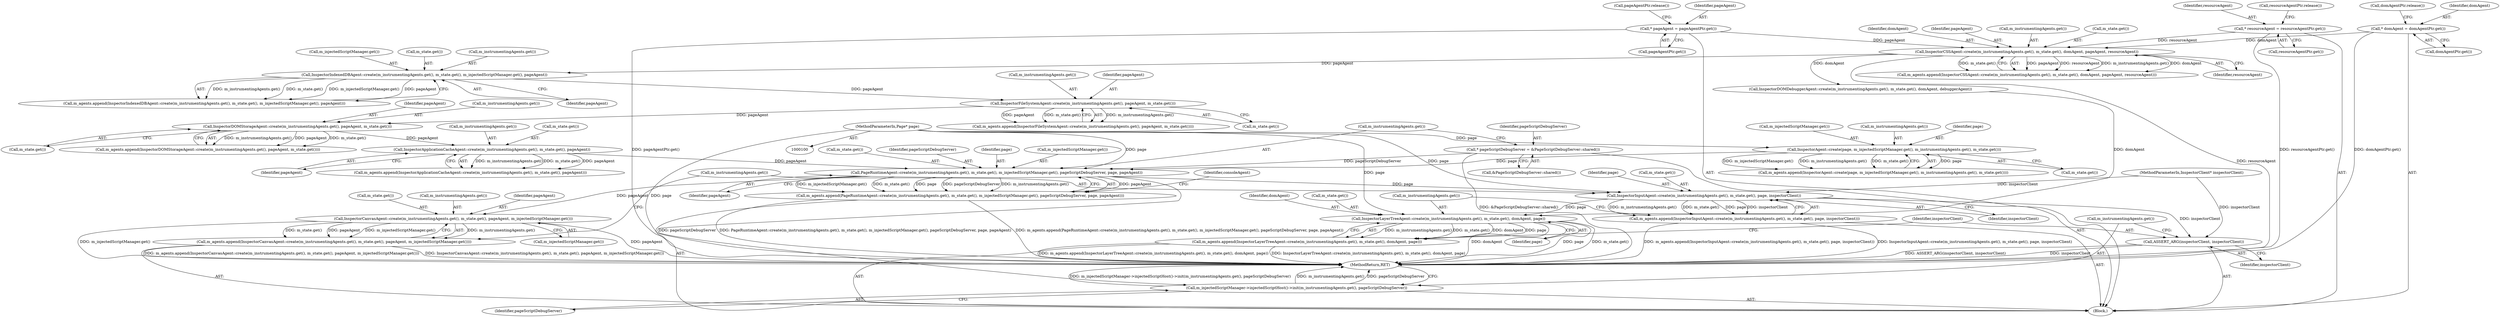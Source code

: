 digraph "0_Chrome_d4cd2b2c0953ad7e9fa988c234eb9361be80fe81@API" {
"1000181" [label="(Call,PageRuntimeAgent::create(m_instrumentingAgents.get(), m_state.get(), m_injectedScriptManager.get(), pageScriptDebugServer, page, pageAgent))"];
"1000176" [label="(Call,* pageScriptDebugServer = &PageScriptDebugServer::shared())"];
"1000105" [label="(Call,InspectorAgent::create(page, m_injectedScriptManager.get(), m_instrumentingAgents.get(), m_state.get()))"];
"1000101" [label="(MethodParameterIn,Page* page)"];
"1000171" [label="(Call,InspectorApplicationCacheAgent::create(m_instrumentingAgents.get(), m_state.get(), pageAgent))"];
"1000154" [label="(Call,InspectorDOMStorageAgent::create(m_instrumentingAgents.get(), pageAgent, m_state.get()))"];
"1000149" [label="(Call,InspectorFileSystemAgent::create(m_instrumentingAgents.get(), pageAgent, m_state.get()))"];
"1000143" [label="(Call,InspectorIndexedDBAgent::create(m_instrumentingAgents.get(), m_state.get(), m_injectedScriptManager.get(), pageAgent))"];
"1000132" [label="(Call,InspectorCSSAgent::create(m_instrumentingAgents.get(), m_state.get(), domAgent, pageAgent, resourceAgent))"];
"1000119" [label="(Call,* domAgent = domAgentPtr.get())"];
"1000112" [label="(Call,* pageAgent = pageAgentPtr.get())"];
"1000126" [label="(Call,* resourceAgent = resourceAgentPtr.get())"];
"1000180" [label="(Call,m_agents.append(PageRuntimeAgent::create(m_instrumentingAgents.get(), m_state.get(), m_injectedScriptManager.get(), pageScriptDebugServer, page, pageAgent)))"];
"1000224" [label="(Call,InspectorCanvasAgent::create(m_instrumentingAgents.get(), m_state.get(), pageAgent, m_injectedScriptManager.get()))"];
"1000223" [label="(Call,m_agents.append(InspectorCanvasAgent::create(m_instrumentingAgents.get(), m_state.get(), pageAgent, m_injectedScriptManager.get())))"];
"1000230" [label="(Call,InspectorInputAgent::create(m_instrumentingAgents.get(), m_state.get(), page, inspectorClient))"];
"1000229" [label="(Call,m_agents.append(InspectorInputAgent::create(m_instrumentingAgents.get(), m_state.get(), page, inspectorClient)))"];
"1000236" [label="(Call,InspectorLayerTreeAgent::create(m_instrumentingAgents.get(), m_state.get(), domAgent, page))"];
"1000235" [label="(Call,m_agents.append(InspectorLayerTreeAgent::create(m_instrumentingAgents.get(), m_state.get(), domAgent, page)))"];
"1000241" [label="(Call,ASSERT_ARG(inspectorClient, inspectorClient))"];
"1000244" [label="(Call,m_injectedScriptManager->injectedScriptHost()->init(m_instrumentingAgents.get(), pageScriptDebugServer))"];
"1000224" [label="(Call,InspectorCanvasAgent::create(m_instrumentingAgents.get(), m_state.get(), pageAgent, m_injectedScriptManager.get()))"];
"1000133" [label="(Call,m_instrumentingAgents.get())"];
"1000227" [label="(Identifier,pageAgent)"];
"1000177" [label="(Identifier,pageScriptDebugServer)"];
"1000241" [label="(Call,ASSERT_ARG(inspectorClient, inspectorClient))"];
"1000226" [label="(Call,m_state.get())"];
"1000137" [label="(Identifier,resourceAgent)"];
"1000134" [label="(Call,m_state.get())"];
"1000203" [label="(Call,InspectorDOMDebuggerAgent::create(m_instrumentingAgents.get(), m_state.get(), domAgent, debuggerAgent))"];
"1000187" [label="(Identifier,pageAgent)"];
"1000183" [label="(Call,m_state.get())"];
"1000127" [label="(Identifier,resourceAgent)"];
"1000233" [label="(Identifier,page)"];
"1000135" [label="(Identifier,domAgent)"];
"1000180" [label="(Call,m_agents.append(PageRuntimeAgent::create(m_instrumentingAgents.get(), m_state.get(), m_injectedScriptManager.get(), pageScriptDebugServer, page, pageAgent)))"];
"1000109" [label="(Call,m_state.get())"];
"1000132" [label="(Call,InspectorCSSAgent::create(m_instrumentingAgents.get(), m_state.get(), domAgent, pageAgent, resourceAgent))"];
"1000225" [label="(Call,m_instrumentingAgents.get())"];
"1000172" [label="(Call,m_instrumentingAgents.get())"];
"1000246" [label="(Identifier,pageScriptDebugServer)"];
"1000181" [label="(Call,PageRuntimeAgent::create(m_instrumentingAgents.get(), m_state.get(), m_injectedScriptManager.get(), pageScriptDebugServer, page, pageAgent))"];
"1000131" [label="(Call,m_agents.append(InspectorCSSAgent::create(m_instrumentingAgents.get(), m_state.get(), domAgent, pageAgent, resourceAgent)))"];
"1000185" [label="(Identifier,pageScriptDebugServer)"];
"1000173" [label="(Call,m_state.get())"];
"1000116" [label="(Call,pageAgentPtr.release())"];
"1000123" [label="(Call,domAgentPtr.release())"];
"1000152" [label="(Call,m_state.get())"];
"1000119" [label="(Call,* domAgent = domAgentPtr.get())"];
"1000230" [label="(Call,InspectorInputAgent::create(m_instrumentingAgents.get(), m_state.get(), page, inspectorClient))"];
"1000191" [label="(Identifier,consoleAgent)"];
"1000120" [label="(Identifier,domAgent)"];
"1000105" [label="(Call,InspectorAgent::create(page, m_injectedScriptManager.get(), m_instrumentingAgents.get(), m_state.get()))"];
"1000157" [label="(Call,m_state.get())"];
"1000144" [label="(Call,m_instrumentingAgents.get())"];
"1000229" [label="(Call,m_agents.append(InspectorInputAgent::create(m_instrumentingAgents.get(), m_state.get(), page, inspectorClient)))"];
"1000107" [label="(Call,m_injectedScriptManager.get())"];
"1000235" [label="(Call,m_agents.append(InspectorLayerTreeAgent::create(m_instrumentingAgents.get(), m_state.get(), domAgent, page)))"];
"1000245" [label="(Call,m_instrumentingAgents.get())"];
"1000242" [label="(Identifier,inspectorClient)"];
"1000148" [label="(Call,m_agents.append(InspectorFileSystemAgent::create(m_instrumentingAgents.get(), pageAgent, m_state.get())))"];
"1000228" [label="(Call,m_injectedScriptManager.get())"];
"1000102" [label="(MethodParameterIn,InspectorClient* inspectorClient)"];
"1000153" [label="(Call,m_agents.append(InspectorDOMStorageAgent::create(m_instrumentingAgents.get(), pageAgent, m_state.get())))"];
"1000232" [label="(Call,m_state.get())"];
"1000154" [label="(Call,InspectorDOMStorageAgent::create(m_instrumentingAgents.get(), pageAgent, m_state.get()))"];
"1000104" [label="(Call,m_agents.append(InspectorAgent::create(page, m_injectedScriptManager.get(), m_instrumentingAgents.get(), m_state.get())))"];
"1000151" [label="(Identifier,pageAgent)"];
"1000143" [label="(Call,InspectorIndexedDBAgent::create(m_instrumentingAgents.get(), m_state.get(), m_injectedScriptManager.get(), pageAgent))"];
"1000114" [label="(Call,pageAgentPtr.get())"];
"1000186" [label="(Identifier,page)"];
"1000184" [label="(Call,m_injectedScriptManager.get())"];
"1000155" [label="(Call,m_instrumentingAgents.get())"];
"1000142" [label="(Call,m_agents.append(InspectorIndexedDBAgent::create(m_instrumentingAgents.get(), m_state.get(), m_injectedScriptManager.get(), pageAgent)))"];
"1000240" [label="(Identifier,page)"];
"1000234" [label="(Identifier,inspectorClient)"];
"1000108" [label="(Call,m_instrumentingAgents.get())"];
"1000126" [label="(Call,* resourceAgent = resourceAgentPtr.get())"];
"1000244" [label="(Call,m_injectedScriptManager->injectedScriptHost()->init(m_instrumentingAgents.get(), pageScriptDebugServer))"];
"1000176" [label="(Call,* pageScriptDebugServer = &PageScriptDebugServer::shared())"];
"1000170" [label="(Call,m_agents.append(InspectorApplicationCacheAgent::create(m_instrumentingAgents.get(), m_state.get(), pageAgent)))"];
"1000146" [label="(Call,m_injectedScriptManager.get())"];
"1000121" [label="(Call,domAgentPtr.get())"];
"1000112" [label="(Call,* pageAgent = pageAgentPtr.get())"];
"1000101" [label="(MethodParameterIn,Page* page)"];
"1000149" [label="(Call,InspectorFileSystemAgent::create(m_instrumentingAgents.get(), pageAgent, m_state.get()))"];
"1000238" [label="(Call,m_state.get())"];
"1000223" [label="(Call,m_agents.append(InspectorCanvasAgent::create(m_instrumentingAgents.get(), m_state.get(), pageAgent, m_injectedScriptManager.get())))"];
"1000147" [label="(Identifier,pageAgent)"];
"1000156" [label="(Identifier,pageAgent)"];
"1000239" [label="(Identifier,domAgent)"];
"1000128" [label="(Call,resourceAgentPtr.get())"];
"1000150" [label="(Call,m_instrumentingAgents.get())"];
"1000247" [label="(MethodReturn,RET)"];
"1000182" [label="(Call,m_instrumentingAgents.get())"];
"1000174" [label="(Identifier,pageAgent)"];
"1000145" [label="(Call,m_state.get())"];
"1000171" [label="(Call,InspectorApplicationCacheAgent::create(m_instrumentingAgents.get(), m_state.get(), pageAgent))"];
"1000178" [label="(Call,&PageScriptDebugServer::shared())"];
"1000130" [label="(Call,resourceAgentPtr.release())"];
"1000236" [label="(Call,InspectorLayerTreeAgent::create(m_instrumentingAgents.get(), m_state.get(), domAgent, page))"];
"1000103" [label="(Block,)"];
"1000106" [label="(Identifier,page)"];
"1000231" [label="(Call,m_instrumentingAgents.get())"];
"1000237" [label="(Call,m_instrumentingAgents.get())"];
"1000113" [label="(Identifier,pageAgent)"];
"1000243" [label="(Identifier,inspectorClient)"];
"1000136" [label="(Identifier,pageAgent)"];
"1000181" -> "1000180"  [label="AST: "];
"1000181" -> "1000187"  [label="CFG: "];
"1000182" -> "1000181"  [label="AST: "];
"1000183" -> "1000181"  [label="AST: "];
"1000184" -> "1000181"  [label="AST: "];
"1000185" -> "1000181"  [label="AST: "];
"1000186" -> "1000181"  [label="AST: "];
"1000187" -> "1000181"  [label="AST: "];
"1000180" -> "1000181"  [label="CFG: "];
"1000181" -> "1000180"  [label="DDG: pageAgent"];
"1000181" -> "1000180"  [label="DDG: m_injectedScriptManager.get()"];
"1000181" -> "1000180"  [label="DDG: m_state.get()"];
"1000181" -> "1000180"  [label="DDG: page"];
"1000181" -> "1000180"  [label="DDG: pageScriptDebugServer"];
"1000181" -> "1000180"  [label="DDG: m_instrumentingAgents.get()"];
"1000176" -> "1000181"  [label="DDG: pageScriptDebugServer"];
"1000105" -> "1000181"  [label="DDG: page"];
"1000101" -> "1000181"  [label="DDG: page"];
"1000171" -> "1000181"  [label="DDG: pageAgent"];
"1000181" -> "1000224"  [label="DDG: pageAgent"];
"1000181" -> "1000230"  [label="DDG: page"];
"1000181" -> "1000244"  [label="DDG: pageScriptDebugServer"];
"1000176" -> "1000103"  [label="AST: "];
"1000176" -> "1000178"  [label="CFG: "];
"1000177" -> "1000176"  [label="AST: "];
"1000178" -> "1000176"  [label="AST: "];
"1000182" -> "1000176"  [label="CFG: "];
"1000176" -> "1000247"  [label="DDG: &PageScriptDebugServer::shared()"];
"1000105" -> "1000104"  [label="AST: "];
"1000105" -> "1000109"  [label="CFG: "];
"1000106" -> "1000105"  [label="AST: "];
"1000107" -> "1000105"  [label="AST: "];
"1000108" -> "1000105"  [label="AST: "];
"1000109" -> "1000105"  [label="AST: "];
"1000104" -> "1000105"  [label="CFG: "];
"1000105" -> "1000104"  [label="DDG: page"];
"1000105" -> "1000104"  [label="DDG: m_injectedScriptManager.get()"];
"1000105" -> "1000104"  [label="DDG: m_instrumentingAgents.get()"];
"1000105" -> "1000104"  [label="DDG: m_state.get()"];
"1000101" -> "1000105"  [label="DDG: page"];
"1000101" -> "1000100"  [label="AST: "];
"1000101" -> "1000247"  [label="DDG: page"];
"1000101" -> "1000230"  [label="DDG: page"];
"1000101" -> "1000236"  [label="DDG: page"];
"1000171" -> "1000170"  [label="AST: "];
"1000171" -> "1000174"  [label="CFG: "];
"1000172" -> "1000171"  [label="AST: "];
"1000173" -> "1000171"  [label="AST: "];
"1000174" -> "1000171"  [label="AST: "];
"1000170" -> "1000171"  [label="CFG: "];
"1000171" -> "1000170"  [label="DDG: m_instrumentingAgents.get()"];
"1000171" -> "1000170"  [label="DDG: m_state.get()"];
"1000171" -> "1000170"  [label="DDG: pageAgent"];
"1000154" -> "1000171"  [label="DDG: pageAgent"];
"1000154" -> "1000153"  [label="AST: "];
"1000154" -> "1000157"  [label="CFG: "];
"1000155" -> "1000154"  [label="AST: "];
"1000156" -> "1000154"  [label="AST: "];
"1000157" -> "1000154"  [label="AST: "];
"1000153" -> "1000154"  [label="CFG: "];
"1000154" -> "1000153"  [label="DDG: m_instrumentingAgents.get()"];
"1000154" -> "1000153"  [label="DDG: pageAgent"];
"1000154" -> "1000153"  [label="DDG: m_state.get()"];
"1000149" -> "1000154"  [label="DDG: pageAgent"];
"1000149" -> "1000148"  [label="AST: "];
"1000149" -> "1000152"  [label="CFG: "];
"1000150" -> "1000149"  [label="AST: "];
"1000151" -> "1000149"  [label="AST: "];
"1000152" -> "1000149"  [label="AST: "];
"1000148" -> "1000149"  [label="CFG: "];
"1000149" -> "1000148"  [label="DDG: m_instrumentingAgents.get()"];
"1000149" -> "1000148"  [label="DDG: pageAgent"];
"1000149" -> "1000148"  [label="DDG: m_state.get()"];
"1000143" -> "1000149"  [label="DDG: pageAgent"];
"1000143" -> "1000142"  [label="AST: "];
"1000143" -> "1000147"  [label="CFG: "];
"1000144" -> "1000143"  [label="AST: "];
"1000145" -> "1000143"  [label="AST: "];
"1000146" -> "1000143"  [label="AST: "];
"1000147" -> "1000143"  [label="AST: "];
"1000142" -> "1000143"  [label="CFG: "];
"1000143" -> "1000142"  [label="DDG: m_instrumentingAgents.get()"];
"1000143" -> "1000142"  [label="DDG: m_state.get()"];
"1000143" -> "1000142"  [label="DDG: m_injectedScriptManager.get()"];
"1000143" -> "1000142"  [label="DDG: pageAgent"];
"1000132" -> "1000143"  [label="DDG: pageAgent"];
"1000132" -> "1000131"  [label="AST: "];
"1000132" -> "1000137"  [label="CFG: "];
"1000133" -> "1000132"  [label="AST: "];
"1000134" -> "1000132"  [label="AST: "];
"1000135" -> "1000132"  [label="AST: "];
"1000136" -> "1000132"  [label="AST: "];
"1000137" -> "1000132"  [label="AST: "];
"1000131" -> "1000132"  [label="CFG: "];
"1000132" -> "1000247"  [label="DDG: resourceAgent"];
"1000132" -> "1000131"  [label="DDG: pageAgent"];
"1000132" -> "1000131"  [label="DDG: resourceAgent"];
"1000132" -> "1000131"  [label="DDG: m_instrumentingAgents.get()"];
"1000132" -> "1000131"  [label="DDG: domAgent"];
"1000132" -> "1000131"  [label="DDG: m_state.get()"];
"1000119" -> "1000132"  [label="DDG: domAgent"];
"1000112" -> "1000132"  [label="DDG: pageAgent"];
"1000126" -> "1000132"  [label="DDG: resourceAgent"];
"1000132" -> "1000203"  [label="DDG: domAgent"];
"1000119" -> "1000103"  [label="AST: "];
"1000119" -> "1000121"  [label="CFG: "];
"1000120" -> "1000119"  [label="AST: "];
"1000121" -> "1000119"  [label="AST: "];
"1000123" -> "1000119"  [label="CFG: "];
"1000119" -> "1000247"  [label="DDG: domAgentPtr.get()"];
"1000112" -> "1000103"  [label="AST: "];
"1000112" -> "1000114"  [label="CFG: "];
"1000113" -> "1000112"  [label="AST: "];
"1000114" -> "1000112"  [label="AST: "];
"1000116" -> "1000112"  [label="CFG: "];
"1000112" -> "1000247"  [label="DDG: pageAgentPtr.get()"];
"1000126" -> "1000103"  [label="AST: "];
"1000126" -> "1000128"  [label="CFG: "];
"1000127" -> "1000126"  [label="AST: "];
"1000128" -> "1000126"  [label="AST: "];
"1000130" -> "1000126"  [label="CFG: "];
"1000126" -> "1000247"  [label="DDG: resourceAgentPtr.get()"];
"1000180" -> "1000103"  [label="AST: "];
"1000191" -> "1000180"  [label="CFG: "];
"1000180" -> "1000247"  [label="DDG: PageRuntimeAgent::create(m_instrumentingAgents.get(), m_state.get(), m_injectedScriptManager.get(), pageScriptDebugServer, page, pageAgent)"];
"1000180" -> "1000247"  [label="DDG: m_agents.append(PageRuntimeAgent::create(m_instrumentingAgents.get(), m_state.get(), m_injectedScriptManager.get(), pageScriptDebugServer, page, pageAgent))"];
"1000224" -> "1000223"  [label="AST: "];
"1000224" -> "1000228"  [label="CFG: "];
"1000225" -> "1000224"  [label="AST: "];
"1000226" -> "1000224"  [label="AST: "];
"1000227" -> "1000224"  [label="AST: "];
"1000228" -> "1000224"  [label="AST: "];
"1000223" -> "1000224"  [label="CFG: "];
"1000224" -> "1000247"  [label="DDG: pageAgent"];
"1000224" -> "1000247"  [label="DDG: m_injectedScriptManager.get()"];
"1000224" -> "1000223"  [label="DDG: m_instrumentingAgents.get()"];
"1000224" -> "1000223"  [label="DDG: m_state.get()"];
"1000224" -> "1000223"  [label="DDG: pageAgent"];
"1000224" -> "1000223"  [label="DDG: m_injectedScriptManager.get()"];
"1000223" -> "1000103"  [label="AST: "];
"1000231" -> "1000223"  [label="CFG: "];
"1000223" -> "1000247"  [label="DDG: m_agents.append(InspectorCanvasAgent::create(m_instrumentingAgents.get(), m_state.get(), pageAgent, m_injectedScriptManager.get()))"];
"1000223" -> "1000247"  [label="DDG: InspectorCanvasAgent::create(m_instrumentingAgents.get(), m_state.get(), pageAgent, m_injectedScriptManager.get())"];
"1000230" -> "1000229"  [label="AST: "];
"1000230" -> "1000234"  [label="CFG: "];
"1000231" -> "1000230"  [label="AST: "];
"1000232" -> "1000230"  [label="AST: "];
"1000233" -> "1000230"  [label="AST: "];
"1000234" -> "1000230"  [label="AST: "];
"1000229" -> "1000230"  [label="CFG: "];
"1000230" -> "1000229"  [label="DDG: m_instrumentingAgents.get()"];
"1000230" -> "1000229"  [label="DDG: m_state.get()"];
"1000230" -> "1000229"  [label="DDG: page"];
"1000230" -> "1000229"  [label="DDG: inspectorClient"];
"1000102" -> "1000230"  [label="DDG: inspectorClient"];
"1000230" -> "1000236"  [label="DDG: page"];
"1000230" -> "1000241"  [label="DDG: inspectorClient"];
"1000229" -> "1000103"  [label="AST: "];
"1000237" -> "1000229"  [label="CFG: "];
"1000229" -> "1000247"  [label="DDG: m_agents.append(InspectorInputAgent::create(m_instrumentingAgents.get(), m_state.get(), page, inspectorClient))"];
"1000229" -> "1000247"  [label="DDG: InspectorInputAgent::create(m_instrumentingAgents.get(), m_state.get(), page, inspectorClient)"];
"1000236" -> "1000235"  [label="AST: "];
"1000236" -> "1000240"  [label="CFG: "];
"1000237" -> "1000236"  [label="AST: "];
"1000238" -> "1000236"  [label="AST: "];
"1000239" -> "1000236"  [label="AST: "];
"1000240" -> "1000236"  [label="AST: "];
"1000235" -> "1000236"  [label="CFG: "];
"1000236" -> "1000247"  [label="DDG: domAgent"];
"1000236" -> "1000247"  [label="DDG: page"];
"1000236" -> "1000247"  [label="DDG: m_state.get()"];
"1000236" -> "1000235"  [label="DDG: m_instrumentingAgents.get()"];
"1000236" -> "1000235"  [label="DDG: m_state.get()"];
"1000236" -> "1000235"  [label="DDG: domAgent"];
"1000236" -> "1000235"  [label="DDG: page"];
"1000203" -> "1000236"  [label="DDG: domAgent"];
"1000235" -> "1000103"  [label="AST: "];
"1000242" -> "1000235"  [label="CFG: "];
"1000235" -> "1000247"  [label="DDG: InspectorLayerTreeAgent::create(m_instrumentingAgents.get(), m_state.get(), domAgent, page)"];
"1000235" -> "1000247"  [label="DDG: m_agents.append(InspectorLayerTreeAgent::create(m_instrumentingAgents.get(), m_state.get(), domAgent, page))"];
"1000241" -> "1000103"  [label="AST: "];
"1000241" -> "1000243"  [label="CFG: "];
"1000242" -> "1000241"  [label="AST: "];
"1000243" -> "1000241"  [label="AST: "];
"1000245" -> "1000241"  [label="CFG: "];
"1000241" -> "1000247"  [label="DDG: inspectorClient"];
"1000241" -> "1000247"  [label="DDG: ASSERT_ARG(inspectorClient, inspectorClient)"];
"1000102" -> "1000241"  [label="DDG: inspectorClient"];
"1000244" -> "1000103"  [label="AST: "];
"1000244" -> "1000246"  [label="CFG: "];
"1000245" -> "1000244"  [label="AST: "];
"1000246" -> "1000244"  [label="AST: "];
"1000247" -> "1000244"  [label="CFG: "];
"1000244" -> "1000247"  [label="DDG: m_injectedScriptManager->injectedScriptHost()->init(m_instrumentingAgents.get(), pageScriptDebugServer)"];
"1000244" -> "1000247"  [label="DDG: m_instrumentingAgents.get()"];
"1000244" -> "1000247"  [label="DDG: pageScriptDebugServer"];
}
